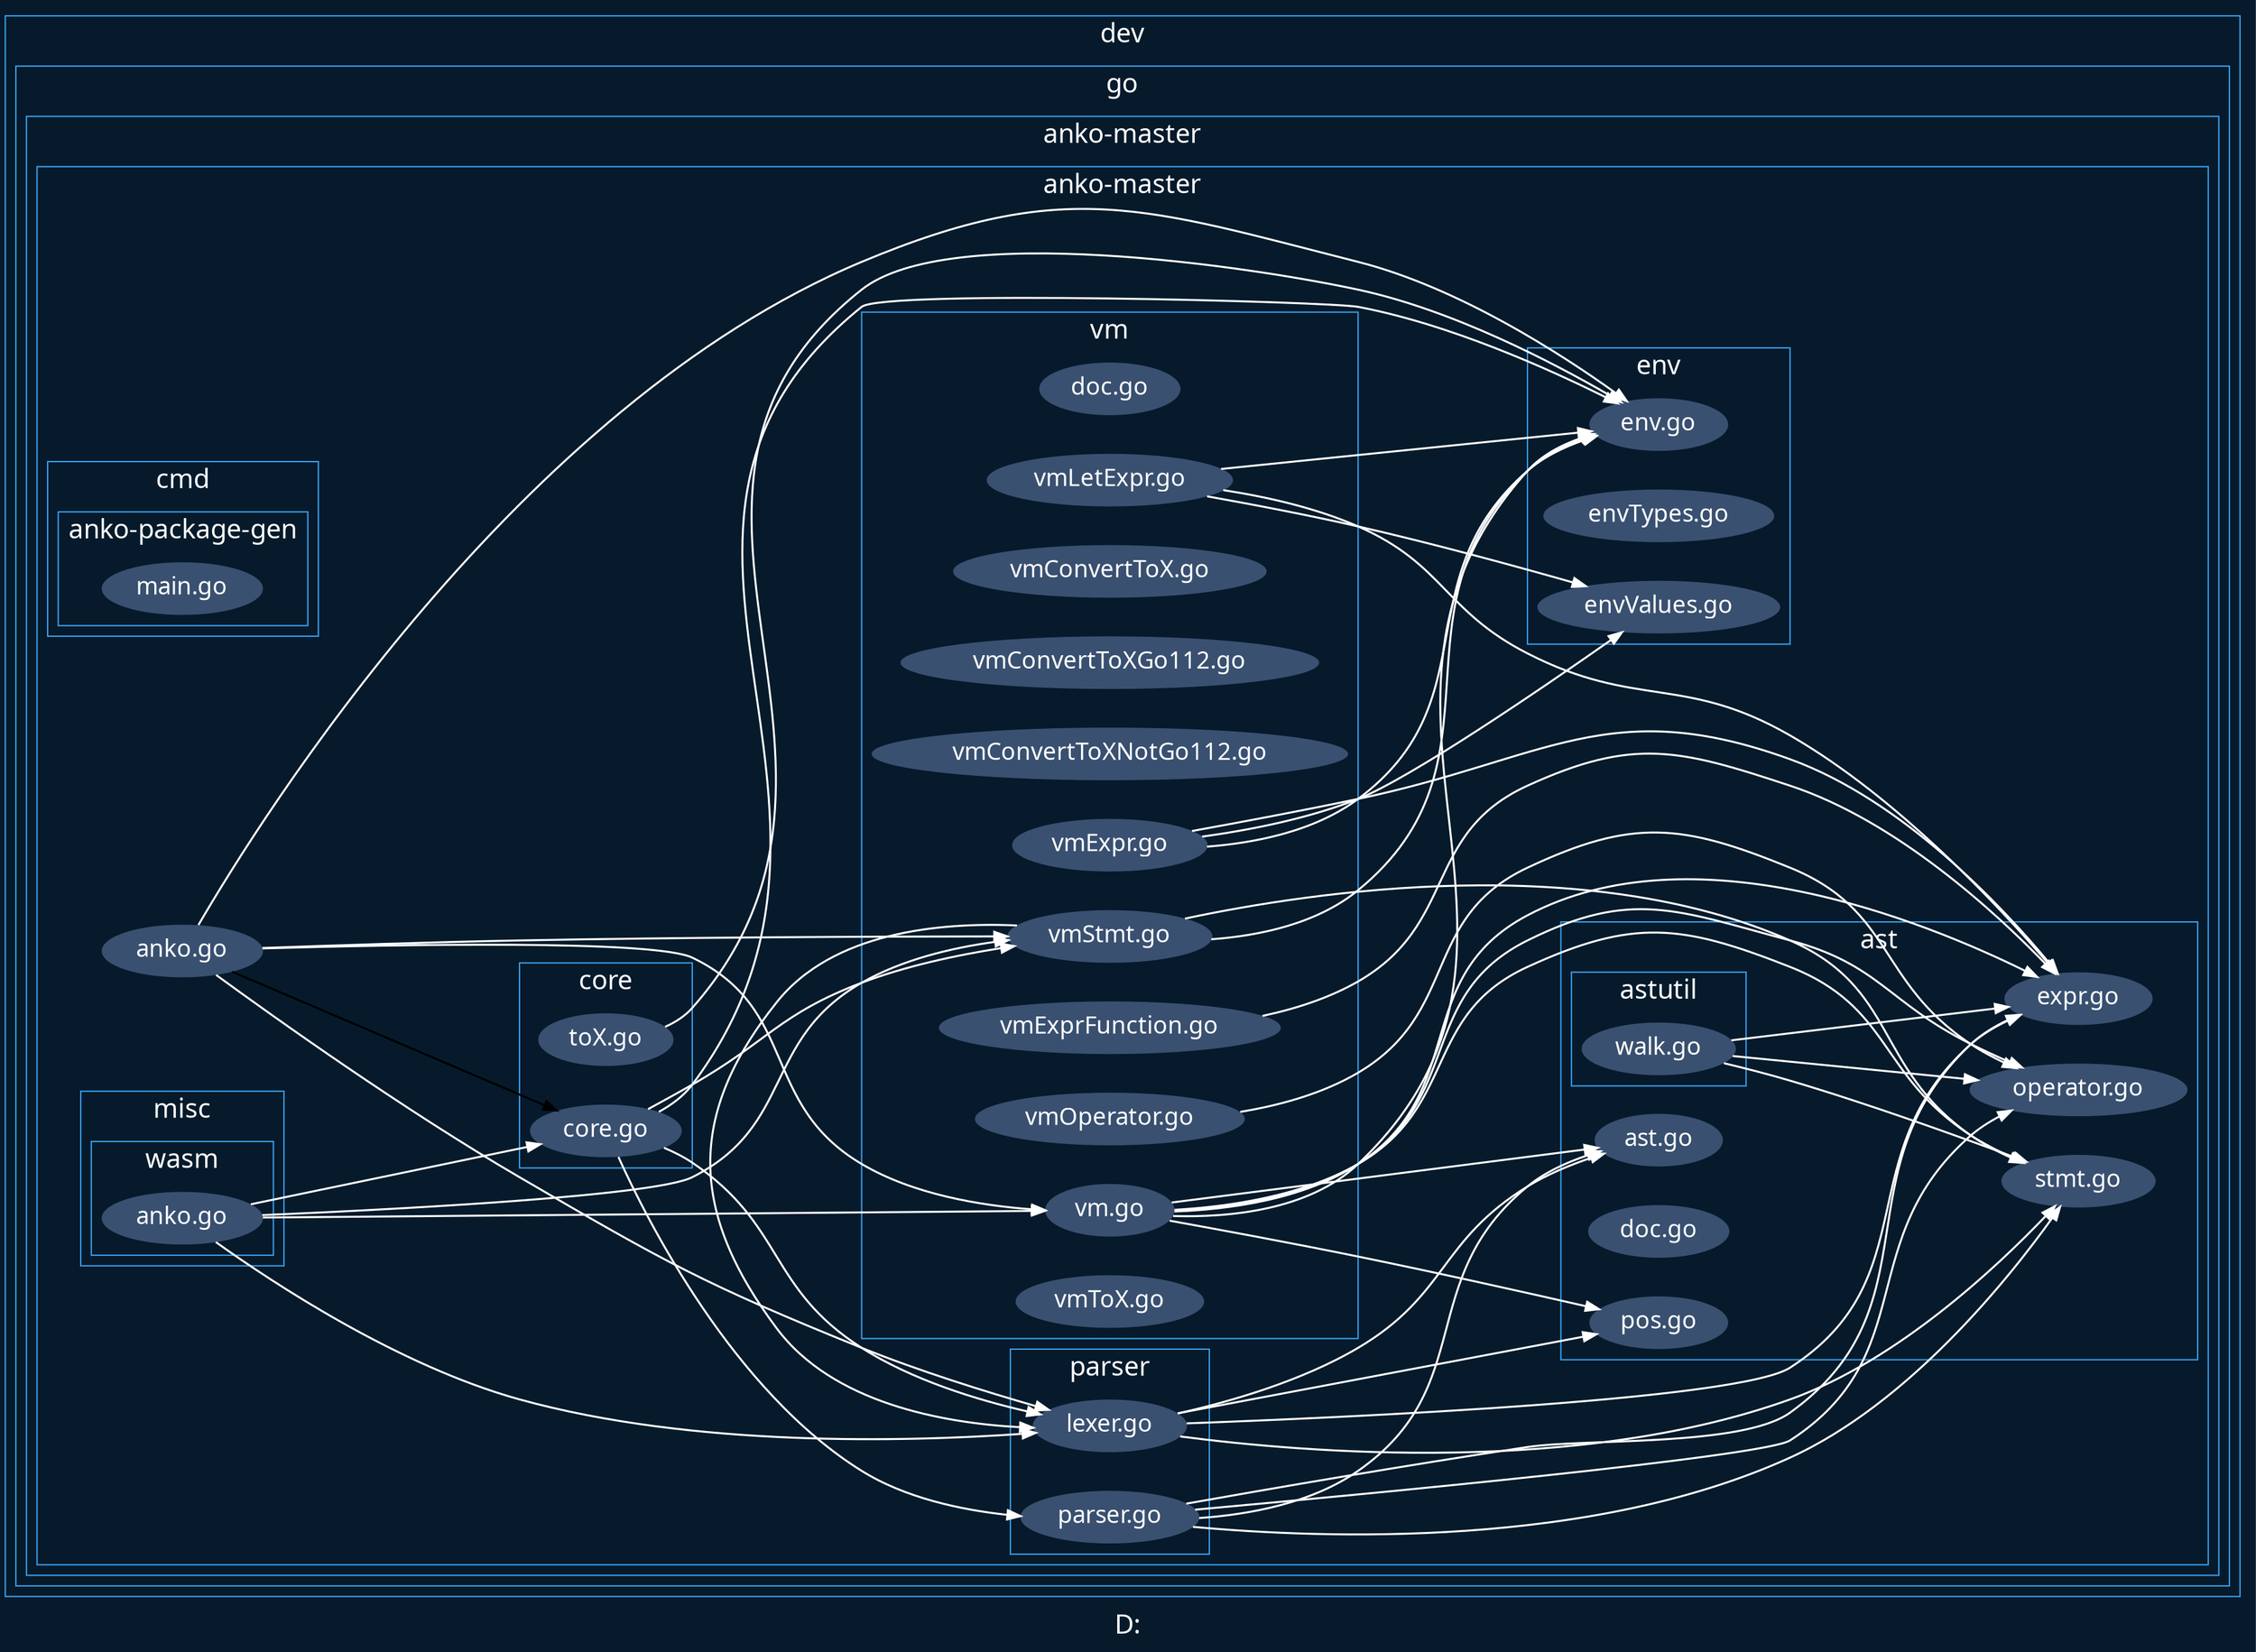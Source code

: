                 digraph " D: "  {
                    rankdir=LR
                    bgcolor ="#061A2B"
                    fontcolor = white
                    fontname = meiryo
                    fontsize =20
                    ranksep = 2
                    nodesep = 0.4
                    subgraph "cluster_dev" {
                    subgraph "cluster_go" {
                        subgraph "cluster_anko-master" {
                        subgraph "cluster_anko-master" {
                            "D:\dev\go\anko-master\anko-master\anko.go" [label="anko.go",penwidth=0.6, color="#395070", style=filled, fontcolor=white, fontsize=18, size=30, fontname=meiryo]
                            subgraph "cluster_ast" {
                            "D:\dev\go\anko-master\anko-master\ast\ast.go" [label="ast.go",penwidth=0.6, color="#395070", style=filled, fontcolor=white, fontsize=18, size=30, fontname=meiryo]
                            subgraph "cluster_astutil" {
                                "D:\dev\go\anko-master\anko-master\ast\astutil\walk.go" [label="walk.go",penwidth=0.6, color="#395070", style=filled, fontcolor=white, fontsize=18, size=30, fontname=meiryo]
                                label="astutil" color="#3B9FED"
                            }
                            "D:\dev\go\anko-master\anko-master\ast\doc.go" [label="doc.go",penwidth=0.6, color="#395070", style=filled, fontcolor=white, fontsize=18, size=30, fontname=meiryo]
                            "D:\dev\go\anko-master\anko-master\ast\expr.go" [label="expr.go",penwidth=0.6, color="#395070", style=filled, fontcolor=white, fontsize=18, size=30, fontname=meiryo]
                            "D:\dev\go\anko-master\anko-master\ast\operator.go" [label="operator.go",penwidth=0.6, color="#395070", style=filled, fontcolor=white, fontsize=18, size=30, fontname=meiryo]
                            "D:\dev\go\anko-master\anko-master\ast\pos.go" [label="pos.go",penwidth=0.6, color="#395070", style=filled, fontcolor=white, fontsize=18, size=30, fontname=meiryo]
                            "D:\dev\go\anko-master\anko-master\ast\stmt.go" [label="stmt.go",penwidth=0.6, color="#395070", style=filled, fontcolor=white, fontsize=18, size=30, fontname=meiryo]
                            label="ast" color="#3B9FED"
                            }
                            subgraph "cluster_cmd" {
                            subgraph "cluster_anko-package-gen" {
                                "D:\dev\go\anko-master\anko-master\cmd\anko-package-gen\main.go" [label="main.go",penwidth=0.6, color="#395070", style=filled, fontcolor=white, fontsize=18, size=30, fontname=meiryo]
                                label="anko-package-gen" color="#3B9FED"
                            }
                            label="cmd" color="#3B9FED"
                            }
                            subgraph "cluster_core" {
                            "D:\dev\go\anko-master\anko-master\core\core.go" [label="core.go",penwidth=0.6, color="#395070", style=filled, fontcolor=white, fontsize=18, size=30, fontname=meiryo]
                            "D:\dev\go\anko-master\anko-master\core\toX.go" [label="toX.go",penwidth=0.6, color="#395070", style=filled, fontcolor=white, fontsize=18, size=30, fontname=meiryo]
                            label="core" color="#3B9FED"
                            }
                            subgraph "cluster_env" {
                            "D:\dev\go\anko-master\anko-master\env\env.go" [label="env.go",penwidth=0.6, color="#395070", style=filled, fontcolor=white, fontsize=18, size=30, fontname=meiryo]
                            "D:\dev\go\anko-master\anko-master\env\envTypes.go" [label="envTypes.go",penwidth=0.6, color="#395070", style=filled, fontcolor=white, fontsize=18, size=30, fontname=meiryo]
                            "D:\dev\go\anko-master\anko-master\env\envValues.go" [label="envValues.go",penwidth=0.6, color="#395070", style=filled, fontcolor=white, fontsize=18, size=30, fontname=meiryo]
                            label="env" color="#3B9FED"
                            }
                            subgraph "cluster_misc" {
                            subgraph "cluster_wasm" {
                                "D:\dev\go\anko-master\anko-master\misc\wasm\anko.go" [label="anko.go",penwidth=0.6, color="#395070", style=filled, fontcolor=white, fontsize=18, size=30, fontname=meiryo]
                                label="wasm" color="#3B9FED"
                            }
                            label="misc" color="#3B9FED"
                            }

                            subgraph "cluster_parser" {
                            "D:\dev\go\anko-master\anko-master\parser\lexer.go" [label="lexer.go",penwidth=0.6, color="#395070", style=filled, fontcolor=white, fontsize=18, size=30, fontname=meiryo]
                            "D:\dev\go\anko-master\anko-master\parser\parser.go" [label="parser.go",penwidth=0.6, color="#395070", style=filled, fontcolor=white, fontsize=18, size=30, fontname=meiryo]
                            label="parser" color="#3B9FED"
                            }
                            subgraph "cluster_vm" {
                            "D:\dev\go\anko-master\anko-master\vm\doc.go" [label="doc.go",penwidth=0.6, color="#395070", style=filled, fontcolor=white, fontsize=18, size=30, fontname=meiryo]
                            "D:\dev\go\anko-master\anko-master\vm\vm.go" [label="vm.go",penwidth=0.6, color="#395070", style=filled, fontcolor=white, fontsize=18, size=30, fontname=meiryo]
                            "D:\dev\go\anko-master\anko-master\vm\vmConvertToX.go" [label="vmConvertToX.go",penwidth=0.6, color="#395070", style=filled, fontcolor=white, fontsize=18, size=30, fontname=meiryo]
                            "D:\dev\go\anko-master\anko-master\vm\vmConvertToXGo112.go" [label="vmConvertToXGo112.go",penwidth=0.6, color="#395070", style=filled, fontcolor=white, fontsize=18, size=30, fontname=meiryo]
                            "D:\dev\go\anko-master\anko-master\vm\vmConvertToXNotGo112.go" [label="vmConvertToXNotGo112.go",penwidth=0.6, color="#395070", style=filled, fontcolor=white, fontsize=18, size=30, fontname=meiryo]
                            "D:\dev\go\anko-master\anko-master\vm\vmExpr.go" [label="vmExpr.go",penwidth=0.6, color="#395070", style=filled, fontcolor=white, fontsize=18, size=30, fontname=meiryo]
                            "D:\dev\go\anko-master\anko-master\vm\vmExprFunction.go" [label="vmExprFunction.go",penwidth=0.6, color="#395070", style=filled, fontcolor=white, fontsize=18, size=30, fontname=meiryo]
                            "D:\dev\go\anko-master\anko-master\vm\vmLetExpr.go" [label="vmLetExpr.go",penwidth=0.6, color="#395070", style=filled, fontcolor=white, fontsize=18, size=30, fontname=meiryo]
                            "D:\dev\go\anko-master\anko-master\vm\vmOperator.go" [label="vmOperator.go",penwidth=0.6, color="#395070", style=filled, fontcolor=white, fontsize=18, size=30, fontname=meiryo]
                            "D:\dev\go\anko-master\anko-master\vm\vmStmt.go" [label="vmStmt.go",penwidth=0.6, color="#395070", style=filled, fontcolor=white, fontsize=18, size=30, fontname=meiryo]
                            "D:\dev\go\anko-master\anko-master\vm\vmToX.go" [label="vmToX.go",penwidth=0.6, color="#395070", style=filled, fontcolor=white, fontsize=18, size=30, fontname=meiryo]
                            label="vm" color="#3B9FED"
                            }
                            label="anko-master" color="#3B9FED"
                        }
                        label="anko-master" color="#3B9FED"
                        }
                        label="go" color="#3B9FED"
                    }
                    label="dev" color="#3B9FED"
                    }
                    "D:\dev\go\anko-master\anko-master\anko.go" -> "D:\dev\go\anko-master\anko-master\core\core.go" [ penwidth=1.5, color=white1]
                    "D:\dev\go\anko-master\anko-master\anko.go" -> "D:\dev\go\anko-master\anko-master\env\env.go" [ penwidth=1.5, color=white]
                    "D:\dev\go\anko-master\anko-master\anko.go" -> "D:\dev\go\anko-master\anko-master\parser\lexer.go" [ penwidth=1.5, color=white]
                    "D:\dev\go\anko-master\anko-master\anko.go" -> "D:\dev\go\anko-master\anko-master\vm\vm.go" [ penwidth=1.5, color=white]
                    "D:\dev\go\anko-master\anko-master\anko.go" -> "D:\dev\go\anko-master\anko-master\vm\vmStmt.go" [ penwidth=1.5, color=white]
                    "D:\dev\go\anko-master\anko-master\ast\astutil\walk.go" -> "D:\dev\go\anko-master\anko-master\ast\expr.go" [ penwidth=1.5, color=white]
                    "D:\dev\go\anko-master\anko-master\ast\astutil\walk.go" -> "D:\dev\go\anko-master\anko-master\ast\operator.go" [ penwidth=1.5, color=white]
                    "D:\dev\go\anko-master\anko-master\ast\astutil\walk.go" -> "D:\dev\go\anko-master\anko-master\ast\stmt.go" [ penwidth=1.5, color=white]
                    "D:\dev\go\anko-master\anko-master\core\core.go" -> "D:\dev\go\anko-master\anko-master\env\env.go" [ penwidth=1.5, color=white]
                    "D:\dev\go\anko-master\anko-master\core\core.go" -> "D:\dev\go\anko-master\anko-master\parser\lexer.go" [ penwidth=1.5, color=white]
                    "D:\dev\go\anko-master\anko-master\core\core.go" -> "D:\dev\go\anko-master\anko-master\parser\parser.go" [ penwidth=1.5, color=white]
                    "D:\dev\go\anko-master\anko-master\core\core.go" -> "D:\dev\go\anko-master\anko-master\vm\vmStmt.go" [ penwidth=1.5, color=white]
                    "D:\dev\go\anko-master\anko-master\core\toX.go" -> "D:\dev\go\anko-master\anko-master\env\env.go" [ penwidth=1.5, color=white]
                    "D:\dev\go\anko-master\anko-master\misc\wasm\anko.go" -> "D:\dev\go\anko-master\anko-master\core\core.go" [ penwidth=1.5, color=white]
                    "D:\dev\go\anko-master\anko-master\misc\wasm\anko.go" -> "D:\dev\go\anko-master\anko-master\parser\lexer.go" [ penwidth=1.5, color=white]
                    "D:\dev\go\anko-master\anko-master\misc\wasm\anko.go" -> "D:\dev\go\anko-master\anko-master\vm\vm.go" [ penwidth=1.5, color=white]
                    "D:\dev\go\anko-master\anko-master\misc\wasm\anko.go" -> "D:\dev\go\anko-master\anko-master\vm\vmStmt.go" [ penwidth=1.5, color=white]
                    "D:\dev\go\anko-master\anko-master\parser\lexer.go" -> "D:\dev\go\anko-master\anko-master\ast\ast.go" [ penwidth=1.5, color=white]
                    "D:\dev\go\anko-master\anko-master\parser\lexer.go" -> "D:\dev\go\anko-master\anko-master\ast\expr.go" [ penwidth=1.5, color=white]
                    "D:\dev\go\anko-master\anko-master\parser\lexer.go" -> "D:\dev\go\anko-master\anko-master\ast\pos.go" [ penwidth=1.5, color=white]
                    "D:\dev\go\anko-master\anko-master\parser\lexer.go" -> "D:\dev\go\anko-master\anko-master\ast\stmt.go" [ penwidth=1.5, color=white]
                    "D:\dev\go\anko-master\anko-master\parser\parser.go" -> "D:\dev\go\anko-master\anko-master\ast\ast.go" [ penwidth=1.5, color=white]
                    "D:\dev\go\anko-master\anko-master\parser\parser.go" -> "D:\dev\go\anko-master\anko-master\ast\expr.go" [ penwidth=1.5, color=white]
                    "D:\dev\go\anko-master\anko-master\parser\parser.go" -> "D:\dev\go\anko-master\anko-master\ast\operator.go" [ penwidth=1.5, color=white]
                    "D:\dev\go\anko-master\anko-master\parser\parser.go" -> "D:\dev\go\anko-master\anko-master\ast\stmt.go" [ penwidth=1.5, color=white]
                    "D:\dev\go\anko-master\anko-master\vm\vm.go" -> "D:\dev\go\anko-master\anko-master\ast\ast.go" [ penwidth=1.5, color=white]
                    "D:\dev\go\anko-master\anko-master\vm\vm.go" -> "D:\dev\go\anko-master\anko-master\ast\expr.go" [ penwidth=1.5, color=white]
                    "D:\dev\go\anko-master\anko-master\vm\vm.go" -> "D:\dev\go\anko-master\anko-master\ast\operator.go" [ penwidth=1.5, color=white]
                    "D:\dev\go\anko-master\anko-master\vm\vm.go" -> "D:\dev\go\anko-master\anko-master\ast\pos.go" [ penwidth=1.5, color=white]
                    "D:\dev\go\anko-master\anko-master\vm\vm.go" -> "D:\dev\go\anko-master\anko-master\ast\stmt.go" [ penwidth=1.5, color=white]
                    "D:\dev\go\anko-master\anko-master\vm\vm.go" -> "D:\dev\go\anko-master\anko-master\env\env.go" [ penwidth=1.5, color=white]
                    "D:\dev\go\anko-master\anko-master\vm\vmExpr.go" -> "D:\dev\go\anko-master\anko-master\ast\expr.go" [ penwidth=1.5, color=white]
                    "D:\dev\go\anko-master\anko-master\vm\vmExpr.go" -> "D:\dev\go\anko-master\anko-master\env\env.go" [ penwidth=1.5, color=white]
                    "D:\dev\go\anko-master\anko-master\vm\vmExpr.go" -> "D:\dev\go\anko-master\anko-master\env\envValues.go" [ penwidth=1.5, color=white]
                    "D:\dev\go\anko-master\anko-master\vm\vmExprFunction.go" -> "D:\dev\go\anko-master\anko-master\ast\expr.go" [ penwidth=1.5, color=white]
                    "D:\dev\go\anko-master\anko-master\vm\vmLetExpr.go" -> "D:\dev\go\anko-master\anko-master\ast\expr.go" [ penwidth=1.5, color=white]
                    "D:\dev\go\anko-master\anko-master\vm\vmLetExpr.go" -> "D:\dev\go\anko-master\anko-master\env\env.go" [ penwidth=1.5, color=white]
                    "D:\dev\go\anko-master\anko-master\vm\vmLetExpr.go" -> "D:\dev\go\anko-master\anko-master\env\envValues.go" [ penwidth=1.5, color=white]
                    "D:\dev\go\anko-master\anko-master\vm\vmOperator.go" -> "D:\dev\go\anko-master\anko-master\ast\operator.go" [ penwidth=1.5, color=white]
                    "D:\dev\go\anko-master\anko-master\vm\vmStmt.go" -> "D:\dev\go\anko-master\anko-master\ast\stmt.go" [ penwidth=1.5, color=white]
                    "D:\dev\go\anko-master\anko-master\vm\vmStmt.go" -> "D:\dev\go\anko-master\anko-master\env\env.go" [ penwidth=1.5, color=white]
                    "D:\dev\go\anko-master\anko-master\vm\vmStmt.go" -> "D:\dev\go\anko-master\anko-master\parser\lexer.go" [ penwidth=1.5, color=white]
                    label="D:" color="#3B9FED"
                }